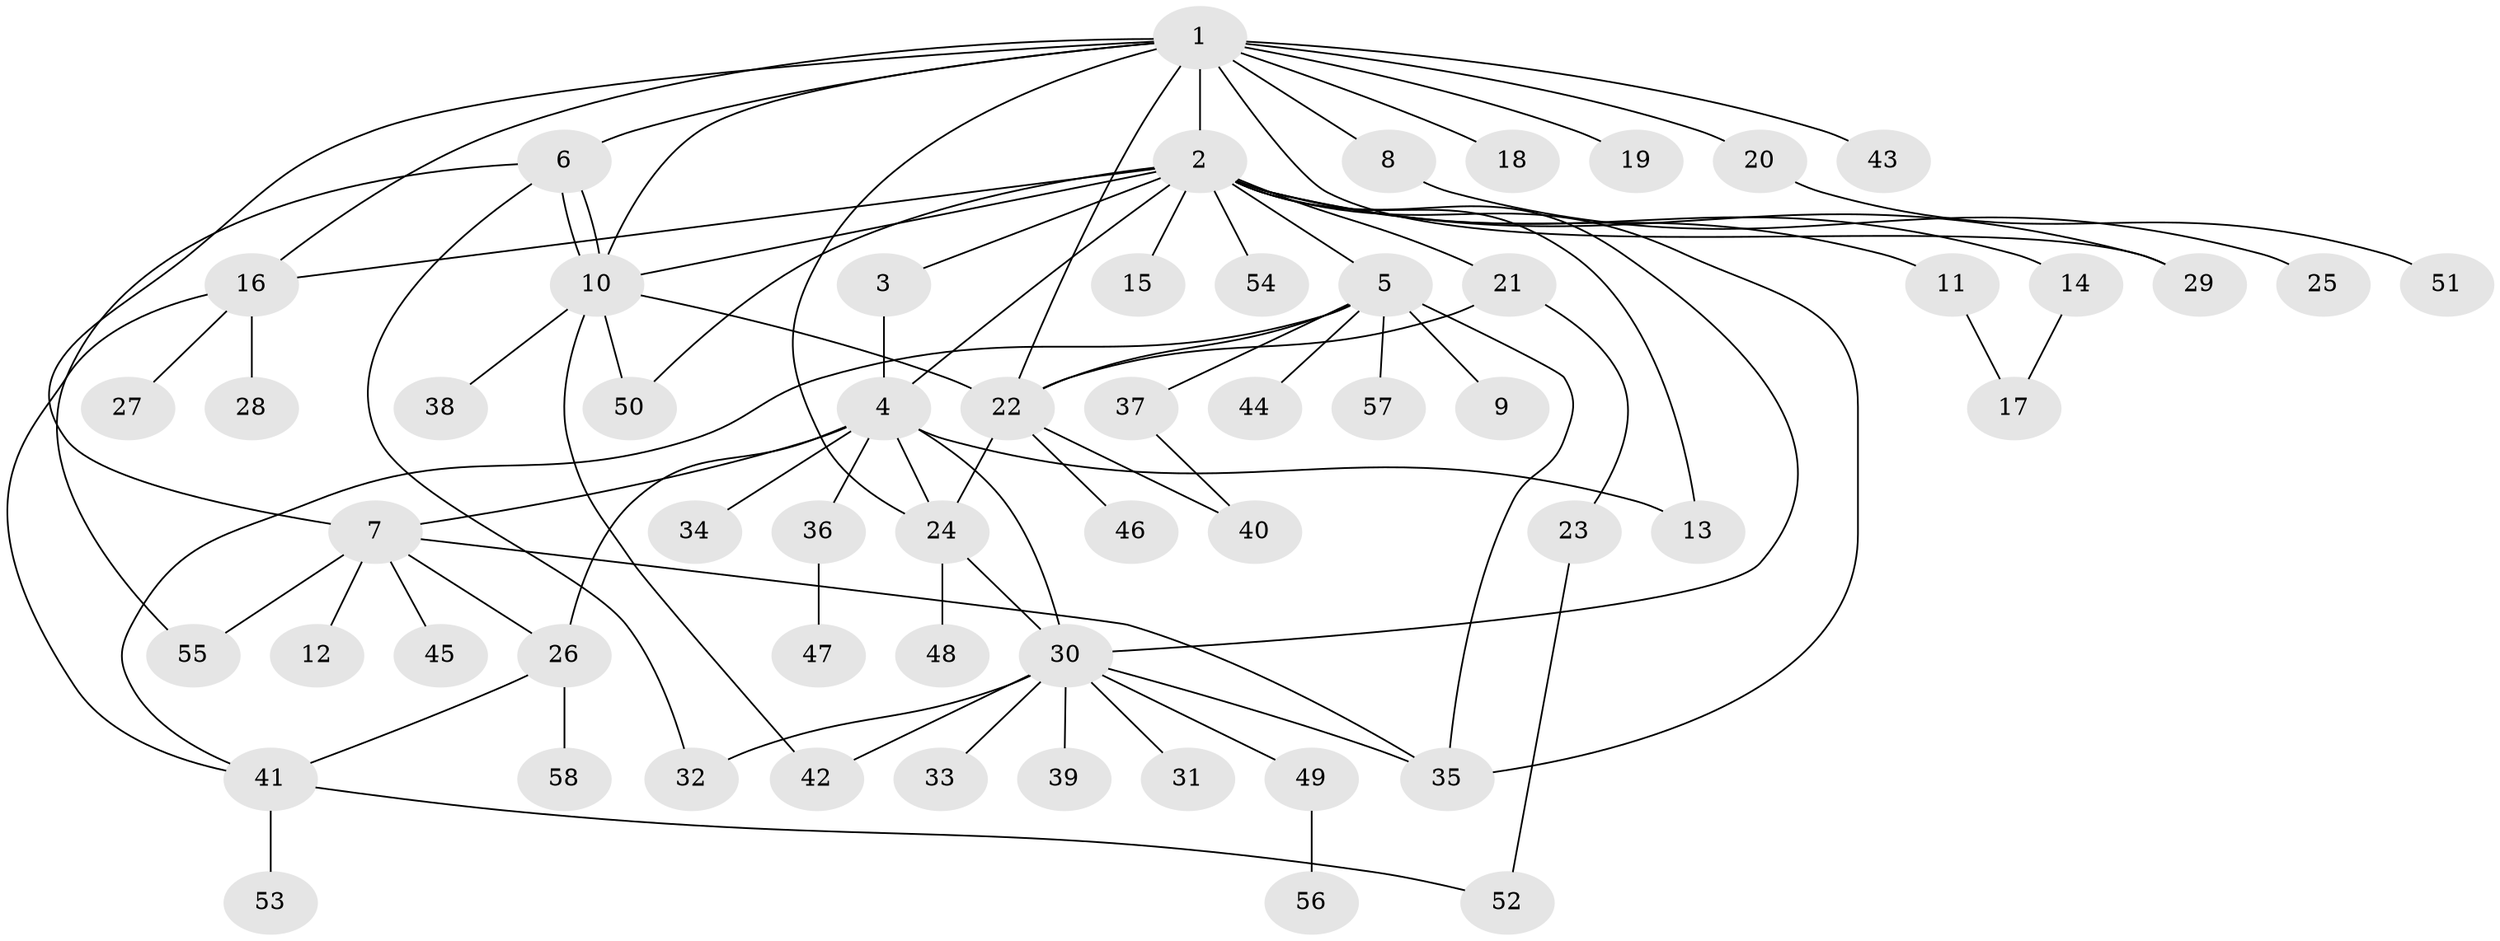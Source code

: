 // Generated by graph-tools (version 1.1) at 2025/47/03/09/25 04:47:01]
// undirected, 58 vertices, 85 edges
graph export_dot {
graph [start="1"]
  node [color=gray90,style=filled];
  1;
  2;
  3;
  4;
  5;
  6;
  7;
  8;
  9;
  10;
  11;
  12;
  13;
  14;
  15;
  16;
  17;
  18;
  19;
  20;
  21;
  22;
  23;
  24;
  25;
  26;
  27;
  28;
  29;
  30;
  31;
  32;
  33;
  34;
  35;
  36;
  37;
  38;
  39;
  40;
  41;
  42;
  43;
  44;
  45;
  46;
  47;
  48;
  49;
  50;
  51;
  52;
  53;
  54;
  55;
  56;
  57;
  58;
  1 -- 2;
  1 -- 6;
  1 -- 7;
  1 -- 8;
  1 -- 10;
  1 -- 16;
  1 -- 18;
  1 -- 19;
  1 -- 20;
  1 -- 22;
  1 -- 24;
  1 -- 29;
  1 -- 43;
  2 -- 3;
  2 -- 4;
  2 -- 5;
  2 -- 10;
  2 -- 11;
  2 -- 13;
  2 -- 14;
  2 -- 15;
  2 -- 16;
  2 -- 21;
  2 -- 29;
  2 -- 30;
  2 -- 35;
  2 -- 50;
  2 -- 54;
  3 -- 4;
  4 -- 7;
  4 -- 13;
  4 -- 24;
  4 -- 26;
  4 -- 30;
  4 -- 34;
  4 -- 36;
  5 -- 9;
  5 -- 22;
  5 -- 35;
  5 -- 37;
  5 -- 41;
  5 -- 44;
  5 -- 57;
  6 -- 10;
  6 -- 10;
  6 -- 32;
  6 -- 55;
  7 -- 12;
  7 -- 26;
  7 -- 35;
  7 -- 45;
  7 -- 55;
  8 -- 25;
  10 -- 22;
  10 -- 38;
  10 -- 42;
  10 -- 50;
  11 -- 17;
  14 -- 17;
  16 -- 27;
  16 -- 28;
  16 -- 41;
  20 -- 51;
  21 -- 22;
  21 -- 23;
  22 -- 24;
  22 -- 40;
  22 -- 46;
  23 -- 52;
  24 -- 30;
  24 -- 48;
  26 -- 41;
  26 -- 58;
  30 -- 31;
  30 -- 32;
  30 -- 33;
  30 -- 35;
  30 -- 39;
  30 -- 42;
  30 -- 49;
  36 -- 47;
  37 -- 40;
  41 -- 52;
  41 -- 53;
  49 -- 56;
}

